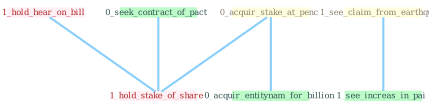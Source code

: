 Graph G{ 
    node
    [shape=polygon,style=filled,width=.5,height=.06,color="#BDFCC9",fixedsize=true,fontsize=4,
    fontcolor="#2f4f4f"];
    {node
    [color="#ffffe0", fontcolor="#8b7d6b"] "0_acquir_stake_at_penc " "1_see_claim_from_earthquak "}
{node [color="#fff0f5", fontcolor="#b22222"] "1_hold_hear_on_bill " "1_hold_stake_of_share "}
edge [color="#B0E2FF"];

	"0_acquir_stake_at_penc " -- "0_acquir_entitynam_for_billion " [w="1", color="#87cefa" ];
	"0_acquir_stake_at_penc " -- "1_hold_stake_of_share " [w="1", color="#87cefa" ];
	"1_see_claim_from_earthquak " -- "1_see_increas_in_pai " [w="1", color="#87cefa" ];
	"0_seek_contract_of_pact " -- "1_hold_stake_of_share " [w="1", color="#87cefa" ];
	"1_hold_hear_on_bill " -- "1_hold_stake_of_share " [w="1", color="#87cefa" ];
}